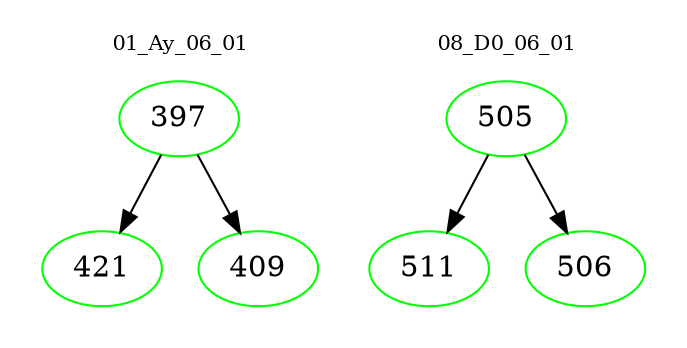 digraph{
subgraph cluster_0 {
color = white
label = "01_Ay_06_01";
fontsize=10;
T0_397 [label="397", color="green"]
T0_397 -> T0_421 [color="black"]
T0_421 [label="421", color="green"]
T0_397 -> T0_409 [color="black"]
T0_409 [label="409", color="green"]
}
subgraph cluster_1 {
color = white
label = "08_D0_06_01";
fontsize=10;
T1_505 [label="505", color="green"]
T1_505 -> T1_511 [color="black"]
T1_511 [label="511", color="green"]
T1_505 -> T1_506 [color="black"]
T1_506 [label="506", color="green"]
}
}

